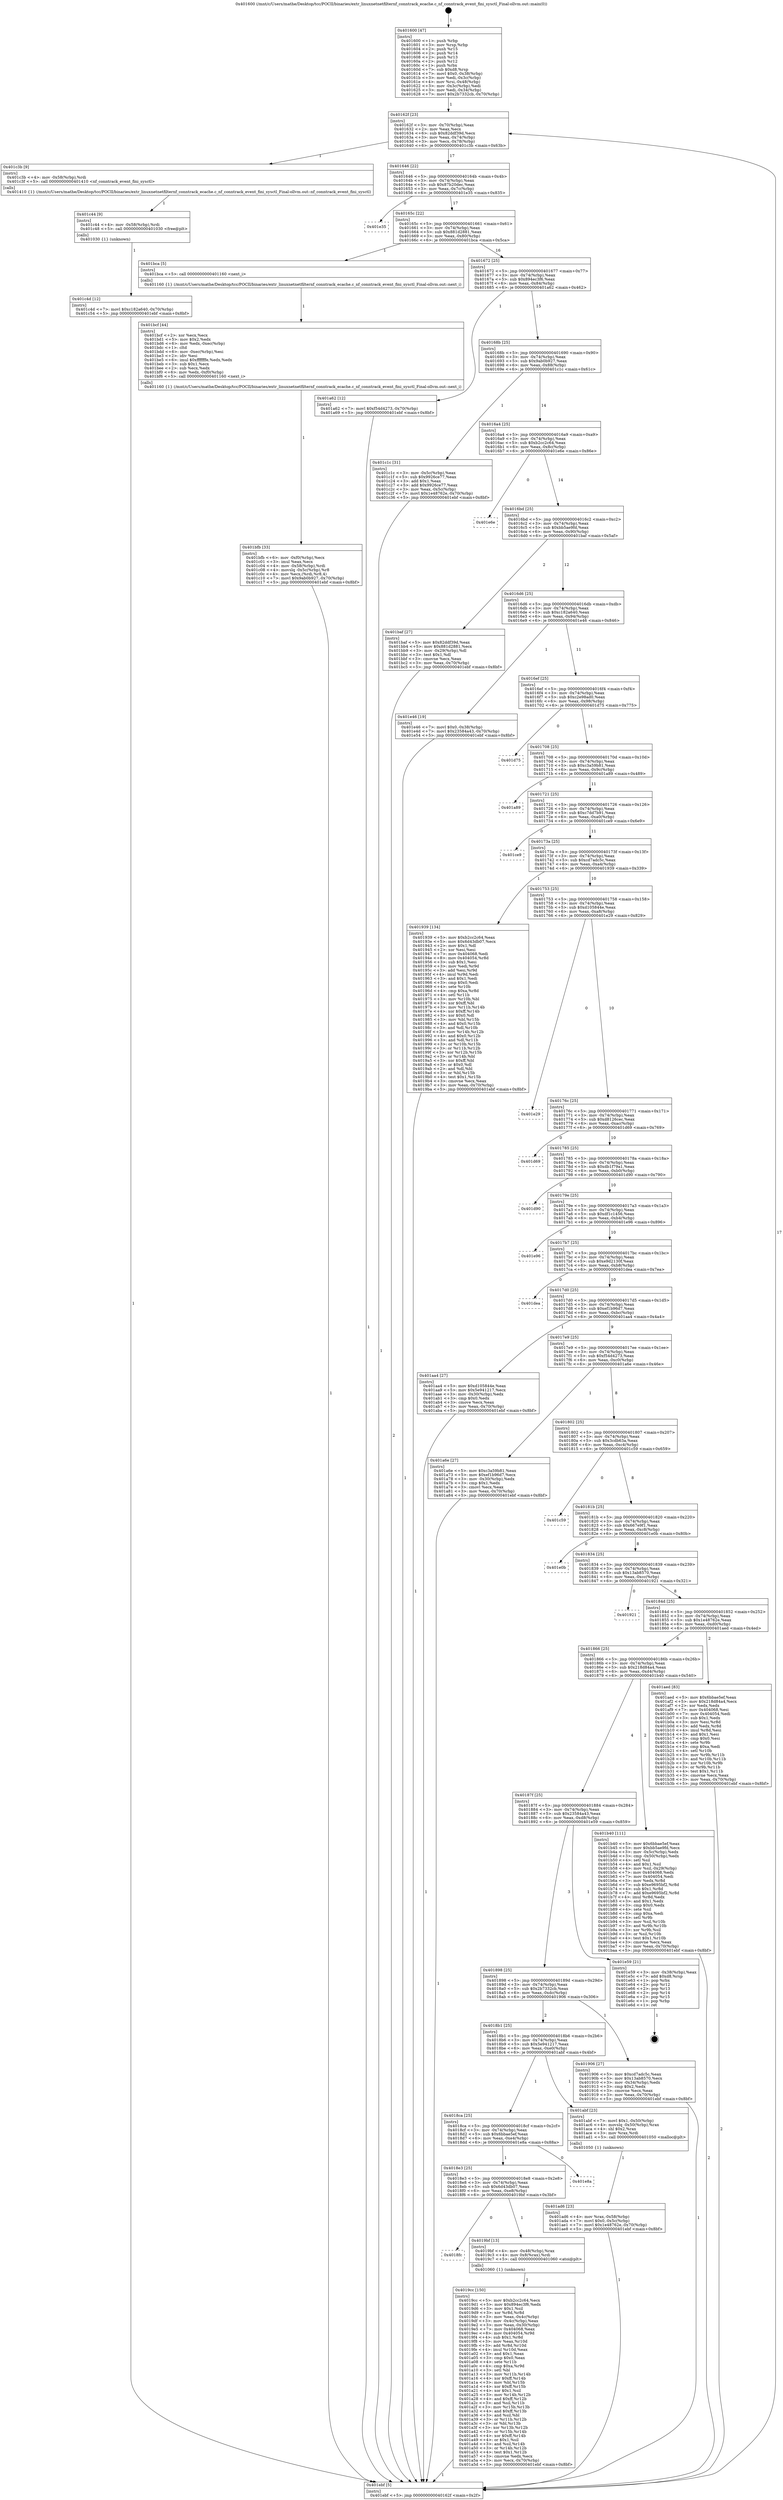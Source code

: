 digraph "0x401600" {
  label = "0x401600 (/mnt/c/Users/mathe/Desktop/tcc/POCII/binaries/extr_linuxnetnetfilternf_conntrack_ecache.c_nf_conntrack_event_fini_sysctl_Final-ollvm.out::main(0))"
  labelloc = "t"
  node[shape=record]

  Entry [label="",width=0.3,height=0.3,shape=circle,fillcolor=black,style=filled]
  "0x40162f" [label="{
     0x40162f [23]\l
     | [instrs]\l
     &nbsp;&nbsp;0x40162f \<+3\>: mov -0x70(%rbp),%eax\l
     &nbsp;&nbsp;0x401632 \<+2\>: mov %eax,%ecx\l
     &nbsp;&nbsp;0x401634 \<+6\>: sub $0x82ddf39d,%ecx\l
     &nbsp;&nbsp;0x40163a \<+3\>: mov %eax,-0x74(%rbp)\l
     &nbsp;&nbsp;0x40163d \<+3\>: mov %ecx,-0x78(%rbp)\l
     &nbsp;&nbsp;0x401640 \<+6\>: je 0000000000401c3b \<main+0x63b\>\l
  }"]
  "0x401c3b" [label="{
     0x401c3b [9]\l
     | [instrs]\l
     &nbsp;&nbsp;0x401c3b \<+4\>: mov -0x58(%rbp),%rdi\l
     &nbsp;&nbsp;0x401c3f \<+5\>: call 0000000000401410 \<nf_conntrack_event_fini_sysctl\>\l
     | [calls]\l
     &nbsp;&nbsp;0x401410 \{1\} (/mnt/c/Users/mathe/Desktop/tcc/POCII/binaries/extr_linuxnetnetfilternf_conntrack_ecache.c_nf_conntrack_event_fini_sysctl_Final-ollvm.out::nf_conntrack_event_fini_sysctl)\l
  }"]
  "0x401646" [label="{
     0x401646 [22]\l
     | [instrs]\l
     &nbsp;&nbsp;0x401646 \<+5\>: jmp 000000000040164b \<main+0x4b\>\l
     &nbsp;&nbsp;0x40164b \<+3\>: mov -0x74(%rbp),%eax\l
     &nbsp;&nbsp;0x40164e \<+5\>: sub $0x87b20dec,%eax\l
     &nbsp;&nbsp;0x401653 \<+3\>: mov %eax,-0x7c(%rbp)\l
     &nbsp;&nbsp;0x401656 \<+6\>: je 0000000000401e35 \<main+0x835\>\l
  }"]
  Exit [label="",width=0.3,height=0.3,shape=circle,fillcolor=black,style=filled,peripheries=2]
  "0x401e35" [label="{
     0x401e35\l
  }", style=dashed]
  "0x40165c" [label="{
     0x40165c [22]\l
     | [instrs]\l
     &nbsp;&nbsp;0x40165c \<+5\>: jmp 0000000000401661 \<main+0x61\>\l
     &nbsp;&nbsp;0x401661 \<+3\>: mov -0x74(%rbp),%eax\l
     &nbsp;&nbsp;0x401664 \<+5\>: sub $0x881d2881,%eax\l
     &nbsp;&nbsp;0x401669 \<+3\>: mov %eax,-0x80(%rbp)\l
     &nbsp;&nbsp;0x40166c \<+6\>: je 0000000000401bca \<main+0x5ca\>\l
  }"]
  "0x401c4d" [label="{
     0x401c4d [12]\l
     | [instrs]\l
     &nbsp;&nbsp;0x401c4d \<+7\>: movl $0xc182a640,-0x70(%rbp)\l
     &nbsp;&nbsp;0x401c54 \<+5\>: jmp 0000000000401ebf \<main+0x8bf\>\l
  }"]
  "0x401bca" [label="{
     0x401bca [5]\l
     | [instrs]\l
     &nbsp;&nbsp;0x401bca \<+5\>: call 0000000000401160 \<next_i\>\l
     | [calls]\l
     &nbsp;&nbsp;0x401160 \{1\} (/mnt/c/Users/mathe/Desktop/tcc/POCII/binaries/extr_linuxnetnetfilternf_conntrack_ecache.c_nf_conntrack_event_fini_sysctl_Final-ollvm.out::next_i)\l
  }"]
  "0x401672" [label="{
     0x401672 [25]\l
     | [instrs]\l
     &nbsp;&nbsp;0x401672 \<+5\>: jmp 0000000000401677 \<main+0x77\>\l
     &nbsp;&nbsp;0x401677 \<+3\>: mov -0x74(%rbp),%eax\l
     &nbsp;&nbsp;0x40167a \<+5\>: sub $0x894ec3f6,%eax\l
     &nbsp;&nbsp;0x40167f \<+6\>: mov %eax,-0x84(%rbp)\l
     &nbsp;&nbsp;0x401685 \<+6\>: je 0000000000401a62 \<main+0x462\>\l
  }"]
  "0x401c44" [label="{
     0x401c44 [9]\l
     | [instrs]\l
     &nbsp;&nbsp;0x401c44 \<+4\>: mov -0x58(%rbp),%rdi\l
     &nbsp;&nbsp;0x401c48 \<+5\>: call 0000000000401030 \<free@plt\>\l
     | [calls]\l
     &nbsp;&nbsp;0x401030 \{1\} (unknown)\l
  }"]
  "0x401a62" [label="{
     0x401a62 [12]\l
     | [instrs]\l
     &nbsp;&nbsp;0x401a62 \<+7\>: movl $0xf54d4273,-0x70(%rbp)\l
     &nbsp;&nbsp;0x401a69 \<+5\>: jmp 0000000000401ebf \<main+0x8bf\>\l
  }"]
  "0x40168b" [label="{
     0x40168b [25]\l
     | [instrs]\l
     &nbsp;&nbsp;0x40168b \<+5\>: jmp 0000000000401690 \<main+0x90\>\l
     &nbsp;&nbsp;0x401690 \<+3\>: mov -0x74(%rbp),%eax\l
     &nbsp;&nbsp;0x401693 \<+5\>: sub $0x9ab0b927,%eax\l
     &nbsp;&nbsp;0x401698 \<+6\>: mov %eax,-0x88(%rbp)\l
     &nbsp;&nbsp;0x40169e \<+6\>: je 0000000000401c1c \<main+0x61c\>\l
  }"]
  "0x401bfb" [label="{
     0x401bfb [33]\l
     | [instrs]\l
     &nbsp;&nbsp;0x401bfb \<+6\>: mov -0xf0(%rbp),%ecx\l
     &nbsp;&nbsp;0x401c01 \<+3\>: imul %eax,%ecx\l
     &nbsp;&nbsp;0x401c04 \<+4\>: mov -0x58(%rbp),%rdi\l
     &nbsp;&nbsp;0x401c08 \<+4\>: movslq -0x5c(%rbp),%r8\l
     &nbsp;&nbsp;0x401c0c \<+4\>: mov %ecx,(%rdi,%r8,4)\l
     &nbsp;&nbsp;0x401c10 \<+7\>: movl $0x9ab0b927,-0x70(%rbp)\l
     &nbsp;&nbsp;0x401c17 \<+5\>: jmp 0000000000401ebf \<main+0x8bf\>\l
  }"]
  "0x401c1c" [label="{
     0x401c1c [31]\l
     | [instrs]\l
     &nbsp;&nbsp;0x401c1c \<+3\>: mov -0x5c(%rbp),%eax\l
     &nbsp;&nbsp;0x401c1f \<+5\>: sub $0x9926ce77,%eax\l
     &nbsp;&nbsp;0x401c24 \<+3\>: add $0x1,%eax\l
     &nbsp;&nbsp;0x401c27 \<+5\>: add $0x9926ce77,%eax\l
     &nbsp;&nbsp;0x401c2c \<+3\>: mov %eax,-0x5c(%rbp)\l
     &nbsp;&nbsp;0x401c2f \<+7\>: movl $0x1e48762e,-0x70(%rbp)\l
     &nbsp;&nbsp;0x401c36 \<+5\>: jmp 0000000000401ebf \<main+0x8bf\>\l
  }"]
  "0x4016a4" [label="{
     0x4016a4 [25]\l
     | [instrs]\l
     &nbsp;&nbsp;0x4016a4 \<+5\>: jmp 00000000004016a9 \<main+0xa9\>\l
     &nbsp;&nbsp;0x4016a9 \<+3\>: mov -0x74(%rbp),%eax\l
     &nbsp;&nbsp;0x4016ac \<+5\>: sub $0xb2cc2c64,%eax\l
     &nbsp;&nbsp;0x4016b1 \<+6\>: mov %eax,-0x8c(%rbp)\l
     &nbsp;&nbsp;0x4016b7 \<+6\>: je 0000000000401e6e \<main+0x86e\>\l
  }"]
  "0x401bcf" [label="{
     0x401bcf [44]\l
     | [instrs]\l
     &nbsp;&nbsp;0x401bcf \<+2\>: xor %ecx,%ecx\l
     &nbsp;&nbsp;0x401bd1 \<+5\>: mov $0x2,%edx\l
     &nbsp;&nbsp;0x401bd6 \<+6\>: mov %edx,-0xec(%rbp)\l
     &nbsp;&nbsp;0x401bdc \<+1\>: cltd\l
     &nbsp;&nbsp;0x401bdd \<+6\>: mov -0xec(%rbp),%esi\l
     &nbsp;&nbsp;0x401be3 \<+2\>: idiv %esi\l
     &nbsp;&nbsp;0x401be5 \<+6\>: imul $0xfffffffe,%edx,%edx\l
     &nbsp;&nbsp;0x401beb \<+3\>: sub $0x1,%ecx\l
     &nbsp;&nbsp;0x401bee \<+2\>: sub %ecx,%edx\l
     &nbsp;&nbsp;0x401bf0 \<+6\>: mov %edx,-0xf0(%rbp)\l
     &nbsp;&nbsp;0x401bf6 \<+5\>: call 0000000000401160 \<next_i\>\l
     | [calls]\l
     &nbsp;&nbsp;0x401160 \{1\} (/mnt/c/Users/mathe/Desktop/tcc/POCII/binaries/extr_linuxnetnetfilternf_conntrack_ecache.c_nf_conntrack_event_fini_sysctl_Final-ollvm.out::next_i)\l
  }"]
  "0x401e6e" [label="{
     0x401e6e\l
  }", style=dashed]
  "0x4016bd" [label="{
     0x4016bd [25]\l
     | [instrs]\l
     &nbsp;&nbsp;0x4016bd \<+5\>: jmp 00000000004016c2 \<main+0xc2\>\l
     &nbsp;&nbsp;0x4016c2 \<+3\>: mov -0x74(%rbp),%eax\l
     &nbsp;&nbsp;0x4016c5 \<+5\>: sub $0xbb5ae9fd,%eax\l
     &nbsp;&nbsp;0x4016ca \<+6\>: mov %eax,-0x90(%rbp)\l
     &nbsp;&nbsp;0x4016d0 \<+6\>: je 0000000000401baf \<main+0x5af\>\l
  }"]
  "0x401ad6" [label="{
     0x401ad6 [23]\l
     | [instrs]\l
     &nbsp;&nbsp;0x401ad6 \<+4\>: mov %rax,-0x58(%rbp)\l
     &nbsp;&nbsp;0x401ada \<+7\>: movl $0x0,-0x5c(%rbp)\l
     &nbsp;&nbsp;0x401ae1 \<+7\>: movl $0x1e48762e,-0x70(%rbp)\l
     &nbsp;&nbsp;0x401ae8 \<+5\>: jmp 0000000000401ebf \<main+0x8bf\>\l
  }"]
  "0x401baf" [label="{
     0x401baf [27]\l
     | [instrs]\l
     &nbsp;&nbsp;0x401baf \<+5\>: mov $0x82ddf39d,%eax\l
     &nbsp;&nbsp;0x401bb4 \<+5\>: mov $0x881d2881,%ecx\l
     &nbsp;&nbsp;0x401bb9 \<+3\>: mov -0x29(%rbp),%dl\l
     &nbsp;&nbsp;0x401bbc \<+3\>: test $0x1,%dl\l
     &nbsp;&nbsp;0x401bbf \<+3\>: cmovne %ecx,%eax\l
     &nbsp;&nbsp;0x401bc2 \<+3\>: mov %eax,-0x70(%rbp)\l
     &nbsp;&nbsp;0x401bc5 \<+5\>: jmp 0000000000401ebf \<main+0x8bf\>\l
  }"]
  "0x4016d6" [label="{
     0x4016d6 [25]\l
     | [instrs]\l
     &nbsp;&nbsp;0x4016d6 \<+5\>: jmp 00000000004016db \<main+0xdb\>\l
     &nbsp;&nbsp;0x4016db \<+3\>: mov -0x74(%rbp),%eax\l
     &nbsp;&nbsp;0x4016de \<+5\>: sub $0xc182a640,%eax\l
     &nbsp;&nbsp;0x4016e3 \<+6\>: mov %eax,-0x94(%rbp)\l
     &nbsp;&nbsp;0x4016e9 \<+6\>: je 0000000000401e46 \<main+0x846\>\l
  }"]
  "0x4019cc" [label="{
     0x4019cc [150]\l
     | [instrs]\l
     &nbsp;&nbsp;0x4019cc \<+5\>: mov $0xb2cc2c64,%ecx\l
     &nbsp;&nbsp;0x4019d1 \<+5\>: mov $0x894ec3f6,%edx\l
     &nbsp;&nbsp;0x4019d6 \<+3\>: mov $0x1,%sil\l
     &nbsp;&nbsp;0x4019d9 \<+3\>: xor %r8d,%r8d\l
     &nbsp;&nbsp;0x4019dc \<+3\>: mov %eax,-0x4c(%rbp)\l
     &nbsp;&nbsp;0x4019df \<+3\>: mov -0x4c(%rbp),%eax\l
     &nbsp;&nbsp;0x4019e2 \<+3\>: mov %eax,-0x30(%rbp)\l
     &nbsp;&nbsp;0x4019e5 \<+7\>: mov 0x404068,%eax\l
     &nbsp;&nbsp;0x4019ec \<+8\>: mov 0x404054,%r9d\l
     &nbsp;&nbsp;0x4019f4 \<+4\>: sub $0x1,%r8d\l
     &nbsp;&nbsp;0x4019f8 \<+3\>: mov %eax,%r10d\l
     &nbsp;&nbsp;0x4019fb \<+3\>: add %r8d,%r10d\l
     &nbsp;&nbsp;0x4019fe \<+4\>: imul %r10d,%eax\l
     &nbsp;&nbsp;0x401a02 \<+3\>: and $0x1,%eax\l
     &nbsp;&nbsp;0x401a05 \<+3\>: cmp $0x0,%eax\l
     &nbsp;&nbsp;0x401a08 \<+4\>: sete %r11b\l
     &nbsp;&nbsp;0x401a0c \<+4\>: cmp $0xa,%r9d\l
     &nbsp;&nbsp;0x401a10 \<+3\>: setl %bl\l
     &nbsp;&nbsp;0x401a13 \<+3\>: mov %r11b,%r14b\l
     &nbsp;&nbsp;0x401a16 \<+4\>: xor $0xff,%r14b\l
     &nbsp;&nbsp;0x401a1a \<+3\>: mov %bl,%r15b\l
     &nbsp;&nbsp;0x401a1d \<+4\>: xor $0xff,%r15b\l
     &nbsp;&nbsp;0x401a21 \<+4\>: xor $0x1,%sil\l
     &nbsp;&nbsp;0x401a25 \<+3\>: mov %r14b,%r12b\l
     &nbsp;&nbsp;0x401a28 \<+4\>: and $0xff,%r12b\l
     &nbsp;&nbsp;0x401a2c \<+3\>: and %sil,%r11b\l
     &nbsp;&nbsp;0x401a2f \<+3\>: mov %r15b,%r13b\l
     &nbsp;&nbsp;0x401a32 \<+4\>: and $0xff,%r13b\l
     &nbsp;&nbsp;0x401a36 \<+3\>: and %sil,%bl\l
     &nbsp;&nbsp;0x401a39 \<+3\>: or %r11b,%r12b\l
     &nbsp;&nbsp;0x401a3c \<+3\>: or %bl,%r13b\l
     &nbsp;&nbsp;0x401a3f \<+3\>: xor %r13b,%r12b\l
     &nbsp;&nbsp;0x401a42 \<+3\>: or %r15b,%r14b\l
     &nbsp;&nbsp;0x401a45 \<+4\>: xor $0xff,%r14b\l
     &nbsp;&nbsp;0x401a49 \<+4\>: or $0x1,%sil\l
     &nbsp;&nbsp;0x401a4d \<+3\>: and %sil,%r14b\l
     &nbsp;&nbsp;0x401a50 \<+3\>: or %r14b,%r12b\l
     &nbsp;&nbsp;0x401a53 \<+4\>: test $0x1,%r12b\l
     &nbsp;&nbsp;0x401a57 \<+3\>: cmovne %edx,%ecx\l
     &nbsp;&nbsp;0x401a5a \<+3\>: mov %ecx,-0x70(%rbp)\l
     &nbsp;&nbsp;0x401a5d \<+5\>: jmp 0000000000401ebf \<main+0x8bf\>\l
  }"]
  "0x401e46" [label="{
     0x401e46 [19]\l
     | [instrs]\l
     &nbsp;&nbsp;0x401e46 \<+7\>: movl $0x0,-0x38(%rbp)\l
     &nbsp;&nbsp;0x401e4d \<+7\>: movl $0x23584a43,-0x70(%rbp)\l
     &nbsp;&nbsp;0x401e54 \<+5\>: jmp 0000000000401ebf \<main+0x8bf\>\l
  }"]
  "0x4016ef" [label="{
     0x4016ef [25]\l
     | [instrs]\l
     &nbsp;&nbsp;0x4016ef \<+5\>: jmp 00000000004016f4 \<main+0xf4\>\l
     &nbsp;&nbsp;0x4016f4 \<+3\>: mov -0x74(%rbp),%eax\l
     &nbsp;&nbsp;0x4016f7 \<+5\>: sub $0xc2e98ad0,%eax\l
     &nbsp;&nbsp;0x4016fc \<+6\>: mov %eax,-0x98(%rbp)\l
     &nbsp;&nbsp;0x401702 \<+6\>: je 0000000000401d75 \<main+0x775\>\l
  }"]
  "0x4018fc" [label="{
     0x4018fc\l
  }", style=dashed]
  "0x401d75" [label="{
     0x401d75\l
  }", style=dashed]
  "0x401708" [label="{
     0x401708 [25]\l
     | [instrs]\l
     &nbsp;&nbsp;0x401708 \<+5\>: jmp 000000000040170d \<main+0x10d\>\l
     &nbsp;&nbsp;0x40170d \<+3\>: mov -0x74(%rbp),%eax\l
     &nbsp;&nbsp;0x401710 \<+5\>: sub $0xc3a59b81,%eax\l
     &nbsp;&nbsp;0x401715 \<+6\>: mov %eax,-0x9c(%rbp)\l
     &nbsp;&nbsp;0x40171b \<+6\>: je 0000000000401a89 \<main+0x489\>\l
  }"]
  "0x4019bf" [label="{
     0x4019bf [13]\l
     | [instrs]\l
     &nbsp;&nbsp;0x4019bf \<+4\>: mov -0x48(%rbp),%rax\l
     &nbsp;&nbsp;0x4019c3 \<+4\>: mov 0x8(%rax),%rdi\l
     &nbsp;&nbsp;0x4019c7 \<+5\>: call 0000000000401060 \<atoi@plt\>\l
     | [calls]\l
     &nbsp;&nbsp;0x401060 \{1\} (unknown)\l
  }"]
  "0x401a89" [label="{
     0x401a89\l
  }", style=dashed]
  "0x401721" [label="{
     0x401721 [25]\l
     | [instrs]\l
     &nbsp;&nbsp;0x401721 \<+5\>: jmp 0000000000401726 \<main+0x126\>\l
     &nbsp;&nbsp;0x401726 \<+3\>: mov -0x74(%rbp),%eax\l
     &nbsp;&nbsp;0x401729 \<+5\>: sub $0xc7dd7b91,%eax\l
     &nbsp;&nbsp;0x40172e \<+6\>: mov %eax,-0xa0(%rbp)\l
     &nbsp;&nbsp;0x401734 \<+6\>: je 0000000000401ce9 \<main+0x6e9\>\l
  }"]
  "0x4018e3" [label="{
     0x4018e3 [25]\l
     | [instrs]\l
     &nbsp;&nbsp;0x4018e3 \<+5\>: jmp 00000000004018e8 \<main+0x2e8\>\l
     &nbsp;&nbsp;0x4018e8 \<+3\>: mov -0x74(%rbp),%eax\l
     &nbsp;&nbsp;0x4018eb \<+5\>: sub $0x6d43db07,%eax\l
     &nbsp;&nbsp;0x4018f0 \<+6\>: mov %eax,-0xe8(%rbp)\l
     &nbsp;&nbsp;0x4018f6 \<+6\>: je 00000000004019bf \<main+0x3bf\>\l
  }"]
  "0x401ce9" [label="{
     0x401ce9\l
  }", style=dashed]
  "0x40173a" [label="{
     0x40173a [25]\l
     | [instrs]\l
     &nbsp;&nbsp;0x40173a \<+5\>: jmp 000000000040173f \<main+0x13f\>\l
     &nbsp;&nbsp;0x40173f \<+3\>: mov -0x74(%rbp),%eax\l
     &nbsp;&nbsp;0x401742 \<+5\>: sub $0xcd7adc5c,%eax\l
     &nbsp;&nbsp;0x401747 \<+6\>: mov %eax,-0xa4(%rbp)\l
     &nbsp;&nbsp;0x40174d \<+6\>: je 0000000000401939 \<main+0x339\>\l
  }"]
  "0x401e8a" [label="{
     0x401e8a\l
  }", style=dashed]
  "0x401939" [label="{
     0x401939 [134]\l
     | [instrs]\l
     &nbsp;&nbsp;0x401939 \<+5\>: mov $0xb2cc2c64,%eax\l
     &nbsp;&nbsp;0x40193e \<+5\>: mov $0x6d43db07,%ecx\l
     &nbsp;&nbsp;0x401943 \<+2\>: mov $0x1,%dl\l
     &nbsp;&nbsp;0x401945 \<+2\>: xor %esi,%esi\l
     &nbsp;&nbsp;0x401947 \<+7\>: mov 0x404068,%edi\l
     &nbsp;&nbsp;0x40194e \<+8\>: mov 0x404054,%r8d\l
     &nbsp;&nbsp;0x401956 \<+3\>: sub $0x1,%esi\l
     &nbsp;&nbsp;0x401959 \<+3\>: mov %edi,%r9d\l
     &nbsp;&nbsp;0x40195c \<+3\>: add %esi,%r9d\l
     &nbsp;&nbsp;0x40195f \<+4\>: imul %r9d,%edi\l
     &nbsp;&nbsp;0x401963 \<+3\>: and $0x1,%edi\l
     &nbsp;&nbsp;0x401966 \<+3\>: cmp $0x0,%edi\l
     &nbsp;&nbsp;0x401969 \<+4\>: sete %r10b\l
     &nbsp;&nbsp;0x40196d \<+4\>: cmp $0xa,%r8d\l
     &nbsp;&nbsp;0x401971 \<+4\>: setl %r11b\l
     &nbsp;&nbsp;0x401975 \<+3\>: mov %r10b,%bl\l
     &nbsp;&nbsp;0x401978 \<+3\>: xor $0xff,%bl\l
     &nbsp;&nbsp;0x40197b \<+3\>: mov %r11b,%r14b\l
     &nbsp;&nbsp;0x40197e \<+4\>: xor $0xff,%r14b\l
     &nbsp;&nbsp;0x401982 \<+3\>: xor $0x0,%dl\l
     &nbsp;&nbsp;0x401985 \<+3\>: mov %bl,%r15b\l
     &nbsp;&nbsp;0x401988 \<+4\>: and $0x0,%r15b\l
     &nbsp;&nbsp;0x40198c \<+3\>: and %dl,%r10b\l
     &nbsp;&nbsp;0x40198f \<+3\>: mov %r14b,%r12b\l
     &nbsp;&nbsp;0x401992 \<+4\>: and $0x0,%r12b\l
     &nbsp;&nbsp;0x401996 \<+3\>: and %dl,%r11b\l
     &nbsp;&nbsp;0x401999 \<+3\>: or %r10b,%r15b\l
     &nbsp;&nbsp;0x40199c \<+3\>: or %r11b,%r12b\l
     &nbsp;&nbsp;0x40199f \<+3\>: xor %r12b,%r15b\l
     &nbsp;&nbsp;0x4019a2 \<+3\>: or %r14b,%bl\l
     &nbsp;&nbsp;0x4019a5 \<+3\>: xor $0xff,%bl\l
     &nbsp;&nbsp;0x4019a8 \<+3\>: or $0x0,%dl\l
     &nbsp;&nbsp;0x4019ab \<+2\>: and %dl,%bl\l
     &nbsp;&nbsp;0x4019ad \<+3\>: or %bl,%r15b\l
     &nbsp;&nbsp;0x4019b0 \<+4\>: test $0x1,%r15b\l
     &nbsp;&nbsp;0x4019b4 \<+3\>: cmovne %ecx,%eax\l
     &nbsp;&nbsp;0x4019b7 \<+3\>: mov %eax,-0x70(%rbp)\l
     &nbsp;&nbsp;0x4019ba \<+5\>: jmp 0000000000401ebf \<main+0x8bf\>\l
  }"]
  "0x401753" [label="{
     0x401753 [25]\l
     | [instrs]\l
     &nbsp;&nbsp;0x401753 \<+5\>: jmp 0000000000401758 \<main+0x158\>\l
     &nbsp;&nbsp;0x401758 \<+3\>: mov -0x74(%rbp),%eax\l
     &nbsp;&nbsp;0x40175b \<+5\>: sub $0xd105844e,%eax\l
     &nbsp;&nbsp;0x401760 \<+6\>: mov %eax,-0xa8(%rbp)\l
     &nbsp;&nbsp;0x401766 \<+6\>: je 0000000000401e29 \<main+0x829\>\l
  }"]
  "0x4018ca" [label="{
     0x4018ca [25]\l
     | [instrs]\l
     &nbsp;&nbsp;0x4018ca \<+5\>: jmp 00000000004018cf \<main+0x2cf\>\l
     &nbsp;&nbsp;0x4018cf \<+3\>: mov -0x74(%rbp),%eax\l
     &nbsp;&nbsp;0x4018d2 \<+5\>: sub $0x6bbae5ef,%eax\l
     &nbsp;&nbsp;0x4018d7 \<+6\>: mov %eax,-0xe4(%rbp)\l
     &nbsp;&nbsp;0x4018dd \<+6\>: je 0000000000401e8a \<main+0x88a\>\l
  }"]
  "0x401e29" [label="{
     0x401e29\l
  }", style=dashed]
  "0x40176c" [label="{
     0x40176c [25]\l
     | [instrs]\l
     &nbsp;&nbsp;0x40176c \<+5\>: jmp 0000000000401771 \<main+0x171\>\l
     &nbsp;&nbsp;0x401771 \<+3\>: mov -0x74(%rbp),%eax\l
     &nbsp;&nbsp;0x401774 \<+5\>: sub $0xd8126cec,%eax\l
     &nbsp;&nbsp;0x401779 \<+6\>: mov %eax,-0xac(%rbp)\l
     &nbsp;&nbsp;0x40177f \<+6\>: je 0000000000401d69 \<main+0x769\>\l
  }"]
  "0x401abf" [label="{
     0x401abf [23]\l
     | [instrs]\l
     &nbsp;&nbsp;0x401abf \<+7\>: movl $0x1,-0x50(%rbp)\l
     &nbsp;&nbsp;0x401ac6 \<+4\>: movslq -0x50(%rbp),%rax\l
     &nbsp;&nbsp;0x401aca \<+4\>: shl $0x2,%rax\l
     &nbsp;&nbsp;0x401ace \<+3\>: mov %rax,%rdi\l
     &nbsp;&nbsp;0x401ad1 \<+5\>: call 0000000000401050 \<malloc@plt\>\l
     | [calls]\l
     &nbsp;&nbsp;0x401050 \{1\} (unknown)\l
  }"]
  "0x401d69" [label="{
     0x401d69\l
  }", style=dashed]
  "0x401785" [label="{
     0x401785 [25]\l
     | [instrs]\l
     &nbsp;&nbsp;0x401785 \<+5\>: jmp 000000000040178a \<main+0x18a\>\l
     &nbsp;&nbsp;0x40178a \<+3\>: mov -0x74(%rbp),%eax\l
     &nbsp;&nbsp;0x40178d \<+5\>: sub $0xdb1f79a1,%eax\l
     &nbsp;&nbsp;0x401792 \<+6\>: mov %eax,-0xb0(%rbp)\l
     &nbsp;&nbsp;0x401798 \<+6\>: je 0000000000401d90 \<main+0x790\>\l
  }"]
  "0x401600" [label="{
     0x401600 [47]\l
     | [instrs]\l
     &nbsp;&nbsp;0x401600 \<+1\>: push %rbp\l
     &nbsp;&nbsp;0x401601 \<+3\>: mov %rsp,%rbp\l
     &nbsp;&nbsp;0x401604 \<+2\>: push %r15\l
     &nbsp;&nbsp;0x401606 \<+2\>: push %r14\l
     &nbsp;&nbsp;0x401608 \<+2\>: push %r13\l
     &nbsp;&nbsp;0x40160a \<+2\>: push %r12\l
     &nbsp;&nbsp;0x40160c \<+1\>: push %rbx\l
     &nbsp;&nbsp;0x40160d \<+7\>: sub $0xd8,%rsp\l
     &nbsp;&nbsp;0x401614 \<+7\>: movl $0x0,-0x38(%rbp)\l
     &nbsp;&nbsp;0x40161b \<+3\>: mov %edi,-0x3c(%rbp)\l
     &nbsp;&nbsp;0x40161e \<+4\>: mov %rsi,-0x48(%rbp)\l
     &nbsp;&nbsp;0x401622 \<+3\>: mov -0x3c(%rbp),%edi\l
     &nbsp;&nbsp;0x401625 \<+3\>: mov %edi,-0x34(%rbp)\l
     &nbsp;&nbsp;0x401628 \<+7\>: movl $0x2b7332cb,-0x70(%rbp)\l
  }"]
  "0x401d90" [label="{
     0x401d90\l
  }", style=dashed]
  "0x40179e" [label="{
     0x40179e [25]\l
     | [instrs]\l
     &nbsp;&nbsp;0x40179e \<+5\>: jmp 00000000004017a3 \<main+0x1a3\>\l
     &nbsp;&nbsp;0x4017a3 \<+3\>: mov -0x74(%rbp),%eax\l
     &nbsp;&nbsp;0x4017a6 \<+5\>: sub $0xdf1c1456,%eax\l
     &nbsp;&nbsp;0x4017ab \<+6\>: mov %eax,-0xb4(%rbp)\l
     &nbsp;&nbsp;0x4017b1 \<+6\>: je 0000000000401e96 \<main+0x896\>\l
  }"]
  "0x401ebf" [label="{
     0x401ebf [5]\l
     | [instrs]\l
     &nbsp;&nbsp;0x401ebf \<+5\>: jmp 000000000040162f \<main+0x2f\>\l
  }"]
  "0x401e96" [label="{
     0x401e96\l
  }", style=dashed]
  "0x4017b7" [label="{
     0x4017b7 [25]\l
     | [instrs]\l
     &nbsp;&nbsp;0x4017b7 \<+5\>: jmp 00000000004017bc \<main+0x1bc\>\l
     &nbsp;&nbsp;0x4017bc \<+3\>: mov -0x74(%rbp),%eax\l
     &nbsp;&nbsp;0x4017bf \<+5\>: sub $0xe9d2130f,%eax\l
     &nbsp;&nbsp;0x4017c4 \<+6\>: mov %eax,-0xb8(%rbp)\l
     &nbsp;&nbsp;0x4017ca \<+6\>: je 0000000000401dea \<main+0x7ea\>\l
  }"]
  "0x4018b1" [label="{
     0x4018b1 [25]\l
     | [instrs]\l
     &nbsp;&nbsp;0x4018b1 \<+5\>: jmp 00000000004018b6 \<main+0x2b6\>\l
     &nbsp;&nbsp;0x4018b6 \<+3\>: mov -0x74(%rbp),%eax\l
     &nbsp;&nbsp;0x4018b9 \<+5\>: sub $0x5e941217,%eax\l
     &nbsp;&nbsp;0x4018be \<+6\>: mov %eax,-0xe0(%rbp)\l
     &nbsp;&nbsp;0x4018c4 \<+6\>: je 0000000000401abf \<main+0x4bf\>\l
  }"]
  "0x401dea" [label="{
     0x401dea\l
  }", style=dashed]
  "0x4017d0" [label="{
     0x4017d0 [25]\l
     | [instrs]\l
     &nbsp;&nbsp;0x4017d0 \<+5\>: jmp 00000000004017d5 \<main+0x1d5\>\l
     &nbsp;&nbsp;0x4017d5 \<+3\>: mov -0x74(%rbp),%eax\l
     &nbsp;&nbsp;0x4017d8 \<+5\>: sub $0xef1b96d7,%eax\l
     &nbsp;&nbsp;0x4017dd \<+6\>: mov %eax,-0xbc(%rbp)\l
     &nbsp;&nbsp;0x4017e3 \<+6\>: je 0000000000401aa4 \<main+0x4a4\>\l
  }"]
  "0x401906" [label="{
     0x401906 [27]\l
     | [instrs]\l
     &nbsp;&nbsp;0x401906 \<+5\>: mov $0xcd7adc5c,%eax\l
     &nbsp;&nbsp;0x40190b \<+5\>: mov $0x13ab8570,%ecx\l
     &nbsp;&nbsp;0x401910 \<+3\>: mov -0x34(%rbp),%edx\l
     &nbsp;&nbsp;0x401913 \<+3\>: cmp $0x2,%edx\l
     &nbsp;&nbsp;0x401916 \<+3\>: cmovne %ecx,%eax\l
     &nbsp;&nbsp;0x401919 \<+3\>: mov %eax,-0x70(%rbp)\l
     &nbsp;&nbsp;0x40191c \<+5\>: jmp 0000000000401ebf \<main+0x8bf\>\l
  }"]
  "0x401aa4" [label="{
     0x401aa4 [27]\l
     | [instrs]\l
     &nbsp;&nbsp;0x401aa4 \<+5\>: mov $0xd105844e,%eax\l
     &nbsp;&nbsp;0x401aa9 \<+5\>: mov $0x5e941217,%ecx\l
     &nbsp;&nbsp;0x401aae \<+3\>: mov -0x30(%rbp),%edx\l
     &nbsp;&nbsp;0x401ab1 \<+3\>: cmp $0x0,%edx\l
     &nbsp;&nbsp;0x401ab4 \<+3\>: cmove %ecx,%eax\l
     &nbsp;&nbsp;0x401ab7 \<+3\>: mov %eax,-0x70(%rbp)\l
     &nbsp;&nbsp;0x401aba \<+5\>: jmp 0000000000401ebf \<main+0x8bf\>\l
  }"]
  "0x4017e9" [label="{
     0x4017e9 [25]\l
     | [instrs]\l
     &nbsp;&nbsp;0x4017e9 \<+5\>: jmp 00000000004017ee \<main+0x1ee\>\l
     &nbsp;&nbsp;0x4017ee \<+3\>: mov -0x74(%rbp),%eax\l
     &nbsp;&nbsp;0x4017f1 \<+5\>: sub $0xf54d4273,%eax\l
     &nbsp;&nbsp;0x4017f6 \<+6\>: mov %eax,-0xc0(%rbp)\l
     &nbsp;&nbsp;0x4017fc \<+6\>: je 0000000000401a6e \<main+0x46e\>\l
  }"]
  "0x401898" [label="{
     0x401898 [25]\l
     | [instrs]\l
     &nbsp;&nbsp;0x401898 \<+5\>: jmp 000000000040189d \<main+0x29d\>\l
     &nbsp;&nbsp;0x40189d \<+3\>: mov -0x74(%rbp),%eax\l
     &nbsp;&nbsp;0x4018a0 \<+5\>: sub $0x2b7332cb,%eax\l
     &nbsp;&nbsp;0x4018a5 \<+6\>: mov %eax,-0xdc(%rbp)\l
     &nbsp;&nbsp;0x4018ab \<+6\>: je 0000000000401906 \<main+0x306\>\l
  }"]
  "0x401a6e" [label="{
     0x401a6e [27]\l
     | [instrs]\l
     &nbsp;&nbsp;0x401a6e \<+5\>: mov $0xc3a59b81,%eax\l
     &nbsp;&nbsp;0x401a73 \<+5\>: mov $0xef1b96d7,%ecx\l
     &nbsp;&nbsp;0x401a78 \<+3\>: mov -0x30(%rbp),%edx\l
     &nbsp;&nbsp;0x401a7b \<+3\>: cmp $0x1,%edx\l
     &nbsp;&nbsp;0x401a7e \<+3\>: cmovl %ecx,%eax\l
     &nbsp;&nbsp;0x401a81 \<+3\>: mov %eax,-0x70(%rbp)\l
     &nbsp;&nbsp;0x401a84 \<+5\>: jmp 0000000000401ebf \<main+0x8bf\>\l
  }"]
  "0x401802" [label="{
     0x401802 [25]\l
     | [instrs]\l
     &nbsp;&nbsp;0x401802 \<+5\>: jmp 0000000000401807 \<main+0x207\>\l
     &nbsp;&nbsp;0x401807 \<+3\>: mov -0x74(%rbp),%eax\l
     &nbsp;&nbsp;0x40180a \<+5\>: sub $0x3cdb63a,%eax\l
     &nbsp;&nbsp;0x40180f \<+6\>: mov %eax,-0xc4(%rbp)\l
     &nbsp;&nbsp;0x401815 \<+6\>: je 0000000000401c59 \<main+0x659\>\l
  }"]
  "0x401e59" [label="{
     0x401e59 [21]\l
     | [instrs]\l
     &nbsp;&nbsp;0x401e59 \<+3\>: mov -0x38(%rbp),%eax\l
     &nbsp;&nbsp;0x401e5c \<+7\>: add $0xd8,%rsp\l
     &nbsp;&nbsp;0x401e63 \<+1\>: pop %rbx\l
     &nbsp;&nbsp;0x401e64 \<+2\>: pop %r12\l
     &nbsp;&nbsp;0x401e66 \<+2\>: pop %r13\l
     &nbsp;&nbsp;0x401e68 \<+2\>: pop %r14\l
     &nbsp;&nbsp;0x401e6a \<+2\>: pop %r15\l
     &nbsp;&nbsp;0x401e6c \<+1\>: pop %rbp\l
     &nbsp;&nbsp;0x401e6d \<+1\>: ret\l
  }"]
  "0x401c59" [label="{
     0x401c59\l
  }", style=dashed]
  "0x40181b" [label="{
     0x40181b [25]\l
     | [instrs]\l
     &nbsp;&nbsp;0x40181b \<+5\>: jmp 0000000000401820 \<main+0x220\>\l
     &nbsp;&nbsp;0x401820 \<+3\>: mov -0x74(%rbp),%eax\l
     &nbsp;&nbsp;0x401823 \<+5\>: sub $0x667e9f1,%eax\l
     &nbsp;&nbsp;0x401828 \<+6\>: mov %eax,-0xc8(%rbp)\l
     &nbsp;&nbsp;0x40182e \<+6\>: je 0000000000401e0b \<main+0x80b\>\l
  }"]
  "0x40187f" [label="{
     0x40187f [25]\l
     | [instrs]\l
     &nbsp;&nbsp;0x40187f \<+5\>: jmp 0000000000401884 \<main+0x284\>\l
     &nbsp;&nbsp;0x401884 \<+3\>: mov -0x74(%rbp),%eax\l
     &nbsp;&nbsp;0x401887 \<+5\>: sub $0x23584a43,%eax\l
     &nbsp;&nbsp;0x40188c \<+6\>: mov %eax,-0xd8(%rbp)\l
     &nbsp;&nbsp;0x401892 \<+6\>: je 0000000000401e59 \<main+0x859\>\l
  }"]
  "0x401e0b" [label="{
     0x401e0b\l
  }", style=dashed]
  "0x401834" [label="{
     0x401834 [25]\l
     | [instrs]\l
     &nbsp;&nbsp;0x401834 \<+5\>: jmp 0000000000401839 \<main+0x239\>\l
     &nbsp;&nbsp;0x401839 \<+3\>: mov -0x74(%rbp),%eax\l
     &nbsp;&nbsp;0x40183c \<+5\>: sub $0x13ab8570,%eax\l
     &nbsp;&nbsp;0x401841 \<+6\>: mov %eax,-0xcc(%rbp)\l
     &nbsp;&nbsp;0x401847 \<+6\>: je 0000000000401921 \<main+0x321\>\l
  }"]
  "0x401b40" [label="{
     0x401b40 [111]\l
     | [instrs]\l
     &nbsp;&nbsp;0x401b40 \<+5\>: mov $0x6bbae5ef,%eax\l
     &nbsp;&nbsp;0x401b45 \<+5\>: mov $0xbb5ae9fd,%ecx\l
     &nbsp;&nbsp;0x401b4a \<+3\>: mov -0x5c(%rbp),%edx\l
     &nbsp;&nbsp;0x401b4d \<+3\>: cmp -0x50(%rbp),%edx\l
     &nbsp;&nbsp;0x401b50 \<+4\>: setl %sil\l
     &nbsp;&nbsp;0x401b54 \<+4\>: and $0x1,%sil\l
     &nbsp;&nbsp;0x401b58 \<+4\>: mov %sil,-0x29(%rbp)\l
     &nbsp;&nbsp;0x401b5c \<+7\>: mov 0x404068,%edx\l
     &nbsp;&nbsp;0x401b63 \<+7\>: mov 0x404054,%edi\l
     &nbsp;&nbsp;0x401b6a \<+3\>: mov %edx,%r8d\l
     &nbsp;&nbsp;0x401b6d \<+7\>: sub $0xe9695bf2,%r8d\l
     &nbsp;&nbsp;0x401b74 \<+4\>: sub $0x1,%r8d\l
     &nbsp;&nbsp;0x401b78 \<+7\>: add $0xe9695bf2,%r8d\l
     &nbsp;&nbsp;0x401b7f \<+4\>: imul %r8d,%edx\l
     &nbsp;&nbsp;0x401b83 \<+3\>: and $0x1,%edx\l
     &nbsp;&nbsp;0x401b86 \<+3\>: cmp $0x0,%edx\l
     &nbsp;&nbsp;0x401b89 \<+4\>: sete %sil\l
     &nbsp;&nbsp;0x401b8d \<+3\>: cmp $0xa,%edi\l
     &nbsp;&nbsp;0x401b90 \<+4\>: setl %r9b\l
     &nbsp;&nbsp;0x401b94 \<+3\>: mov %sil,%r10b\l
     &nbsp;&nbsp;0x401b97 \<+3\>: and %r9b,%r10b\l
     &nbsp;&nbsp;0x401b9a \<+3\>: xor %r9b,%sil\l
     &nbsp;&nbsp;0x401b9d \<+3\>: or %sil,%r10b\l
     &nbsp;&nbsp;0x401ba0 \<+4\>: test $0x1,%r10b\l
     &nbsp;&nbsp;0x401ba4 \<+3\>: cmovne %ecx,%eax\l
     &nbsp;&nbsp;0x401ba7 \<+3\>: mov %eax,-0x70(%rbp)\l
     &nbsp;&nbsp;0x401baa \<+5\>: jmp 0000000000401ebf \<main+0x8bf\>\l
  }"]
  "0x401921" [label="{
     0x401921\l
  }", style=dashed]
  "0x40184d" [label="{
     0x40184d [25]\l
     | [instrs]\l
     &nbsp;&nbsp;0x40184d \<+5\>: jmp 0000000000401852 \<main+0x252\>\l
     &nbsp;&nbsp;0x401852 \<+3\>: mov -0x74(%rbp),%eax\l
     &nbsp;&nbsp;0x401855 \<+5\>: sub $0x1e48762e,%eax\l
     &nbsp;&nbsp;0x40185a \<+6\>: mov %eax,-0xd0(%rbp)\l
     &nbsp;&nbsp;0x401860 \<+6\>: je 0000000000401aed \<main+0x4ed\>\l
  }"]
  "0x401866" [label="{
     0x401866 [25]\l
     | [instrs]\l
     &nbsp;&nbsp;0x401866 \<+5\>: jmp 000000000040186b \<main+0x26b\>\l
     &nbsp;&nbsp;0x40186b \<+3\>: mov -0x74(%rbp),%eax\l
     &nbsp;&nbsp;0x40186e \<+5\>: sub $0x218d84a4,%eax\l
     &nbsp;&nbsp;0x401873 \<+6\>: mov %eax,-0xd4(%rbp)\l
     &nbsp;&nbsp;0x401879 \<+6\>: je 0000000000401b40 \<main+0x540\>\l
  }"]
  "0x401aed" [label="{
     0x401aed [83]\l
     | [instrs]\l
     &nbsp;&nbsp;0x401aed \<+5\>: mov $0x6bbae5ef,%eax\l
     &nbsp;&nbsp;0x401af2 \<+5\>: mov $0x218d84a4,%ecx\l
     &nbsp;&nbsp;0x401af7 \<+2\>: xor %edx,%edx\l
     &nbsp;&nbsp;0x401af9 \<+7\>: mov 0x404068,%esi\l
     &nbsp;&nbsp;0x401b00 \<+7\>: mov 0x404054,%edi\l
     &nbsp;&nbsp;0x401b07 \<+3\>: sub $0x1,%edx\l
     &nbsp;&nbsp;0x401b0a \<+3\>: mov %esi,%r8d\l
     &nbsp;&nbsp;0x401b0d \<+3\>: add %edx,%r8d\l
     &nbsp;&nbsp;0x401b10 \<+4\>: imul %r8d,%esi\l
     &nbsp;&nbsp;0x401b14 \<+3\>: and $0x1,%esi\l
     &nbsp;&nbsp;0x401b17 \<+3\>: cmp $0x0,%esi\l
     &nbsp;&nbsp;0x401b1a \<+4\>: sete %r9b\l
     &nbsp;&nbsp;0x401b1e \<+3\>: cmp $0xa,%edi\l
     &nbsp;&nbsp;0x401b21 \<+4\>: setl %r10b\l
     &nbsp;&nbsp;0x401b25 \<+3\>: mov %r9b,%r11b\l
     &nbsp;&nbsp;0x401b28 \<+3\>: and %r10b,%r11b\l
     &nbsp;&nbsp;0x401b2b \<+3\>: xor %r10b,%r9b\l
     &nbsp;&nbsp;0x401b2e \<+3\>: or %r9b,%r11b\l
     &nbsp;&nbsp;0x401b31 \<+4\>: test $0x1,%r11b\l
     &nbsp;&nbsp;0x401b35 \<+3\>: cmovne %ecx,%eax\l
     &nbsp;&nbsp;0x401b38 \<+3\>: mov %eax,-0x70(%rbp)\l
     &nbsp;&nbsp;0x401b3b \<+5\>: jmp 0000000000401ebf \<main+0x8bf\>\l
  }"]
  Entry -> "0x401600" [label=" 1"]
  "0x40162f" -> "0x401c3b" [label=" 1"]
  "0x40162f" -> "0x401646" [label=" 17"]
  "0x401e59" -> Exit [label=" 1"]
  "0x401646" -> "0x401e35" [label=" 0"]
  "0x401646" -> "0x40165c" [label=" 17"]
  "0x401e46" -> "0x401ebf" [label=" 1"]
  "0x40165c" -> "0x401bca" [label=" 1"]
  "0x40165c" -> "0x401672" [label=" 16"]
  "0x401c4d" -> "0x401ebf" [label=" 1"]
  "0x401672" -> "0x401a62" [label=" 1"]
  "0x401672" -> "0x40168b" [label=" 15"]
  "0x401c44" -> "0x401c4d" [label=" 1"]
  "0x40168b" -> "0x401c1c" [label=" 1"]
  "0x40168b" -> "0x4016a4" [label=" 14"]
  "0x401c3b" -> "0x401c44" [label=" 1"]
  "0x4016a4" -> "0x401e6e" [label=" 0"]
  "0x4016a4" -> "0x4016bd" [label=" 14"]
  "0x401c1c" -> "0x401ebf" [label=" 1"]
  "0x4016bd" -> "0x401baf" [label=" 2"]
  "0x4016bd" -> "0x4016d6" [label=" 12"]
  "0x401bfb" -> "0x401ebf" [label=" 1"]
  "0x4016d6" -> "0x401e46" [label=" 1"]
  "0x4016d6" -> "0x4016ef" [label=" 11"]
  "0x401bcf" -> "0x401bfb" [label=" 1"]
  "0x4016ef" -> "0x401d75" [label=" 0"]
  "0x4016ef" -> "0x401708" [label=" 11"]
  "0x401bca" -> "0x401bcf" [label=" 1"]
  "0x401708" -> "0x401a89" [label=" 0"]
  "0x401708" -> "0x401721" [label=" 11"]
  "0x401baf" -> "0x401ebf" [label=" 2"]
  "0x401721" -> "0x401ce9" [label=" 0"]
  "0x401721" -> "0x40173a" [label=" 11"]
  "0x401aed" -> "0x401ebf" [label=" 2"]
  "0x40173a" -> "0x401939" [label=" 1"]
  "0x40173a" -> "0x401753" [label=" 10"]
  "0x401ad6" -> "0x401ebf" [label=" 1"]
  "0x401753" -> "0x401e29" [label=" 0"]
  "0x401753" -> "0x40176c" [label=" 10"]
  "0x401aa4" -> "0x401ebf" [label=" 1"]
  "0x40176c" -> "0x401d69" [label=" 0"]
  "0x40176c" -> "0x401785" [label=" 10"]
  "0x401a6e" -> "0x401ebf" [label=" 1"]
  "0x401785" -> "0x401d90" [label=" 0"]
  "0x401785" -> "0x40179e" [label=" 10"]
  "0x4019cc" -> "0x401ebf" [label=" 1"]
  "0x40179e" -> "0x401e96" [label=" 0"]
  "0x40179e" -> "0x4017b7" [label=" 10"]
  "0x4019bf" -> "0x4019cc" [label=" 1"]
  "0x4017b7" -> "0x401dea" [label=" 0"]
  "0x4017b7" -> "0x4017d0" [label=" 10"]
  "0x4018e3" -> "0x4018fc" [label=" 0"]
  "0x4017d0" -> "0x401aa4" [label=" 1"]
  "0x4017d0" -> "0x4017e9" [label=" 9"]
  "0x4018e3" -> "0x4019bf" [label=" 1"]
  "0x4017e9" -> "0x401a6e" [label=" 1"]
  "0x4017e9" -> "0x401802" [label=" 8"]
  "0x4018ca" -> "0x4018e3" [label=" 1"]
  "0x401802" -> "0x401c59" [label=" 0"]
  "0x401802" -> "0x40181b" [label=" 8"]
  "0x4018ca" -> "0x401e8a" [label=" 0"]
  "0x40181b" -> "0x401e0b" [label=" 0"]
  "0x40181b" -> "0x401834" [label=" 8"]
  "0x4018b1" -> "0x4018ca" [label=" 1"]
  "0x401834" -> "0x401921" [label=" 0"]
  "0x401834" -> "0x40184d" [label=" 8"]
  "0x4018b1" -> "0x401abf" [label=" 1"]
  "0x40184d" -> "0x401aed" [label=" 2"]
  "0x40184d" -> "0x401866" [label=" 6"]
  "0x401a62" -> "0x401ebf" [label=" 1"]
  "0x401866" -> "0x401b40" [label=" 2"]
  "0x401866" -> "0x40187f" [label=" 4"]
  "0x401abf" -> "0x401ad6" [label=" 1"]
  "0x40187f" -> "0x401e59" [label=" 1"]
  "0x40187f" -> "0x401898" [label=" 3"]
  "0x401b40" -> "0x401ebf" [label=" 2"]
  "0x401898" -> "0x401906" [label=" 1"]
  "0x401898" -> "0x4018b1" [label=" 2"]
  "0x401906" -> "0x401ebf" [label=" 1"]
  "0x401600" -> "0x40162f" [label=" 1"]
  "0x401ebf" -> "0x40162f" [label=" 17"]
  "0x401939" -> "0x401ebf" [label=" 1"]
}
